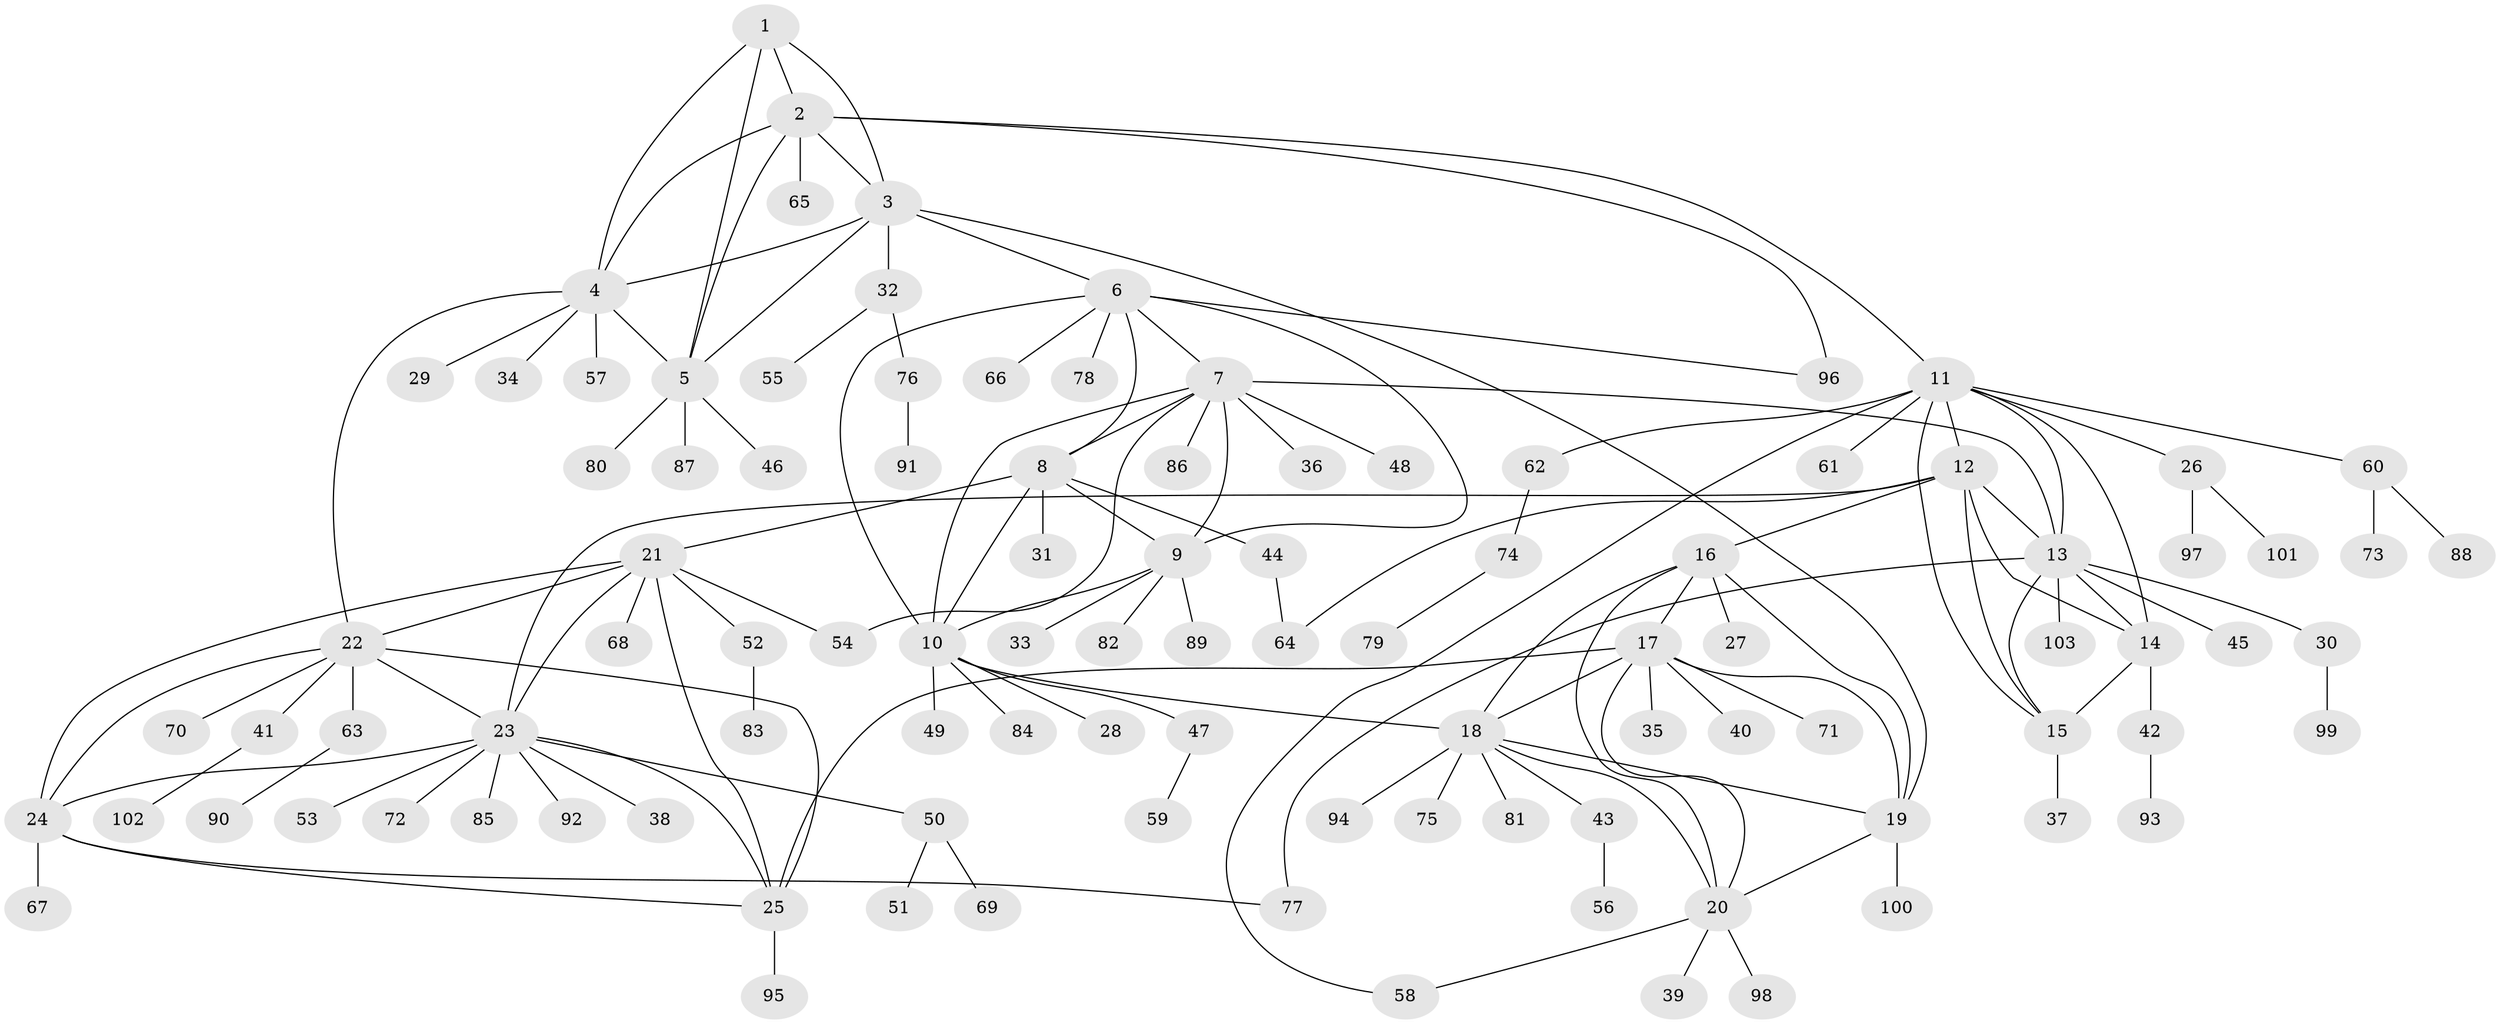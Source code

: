 // coarse degree distribution, {4: 0.13333333333333333, 3: 0.03333333333333333, 1: 0.7333333333333333, 5: 0.03333333333333333, 11: 0.06666666666666667}
// Generated by graph-tools (version 1.1) at 2025/57/03/04/25 21:57:48]
// undirected, 103 vertices, 143 edges
graph export_dot {
graph [start="1"]
  node [color=gray90,style=filled];
  1;
  2;
  3;
  4;
  5;
  6;
  7;
  8;
  9;
  10;
  11;
  12;
  13;
  14;
  15;
  16;
  17;
  18;
  19;
  20;
  21;
  22;
  23;
  24;
  25;
  26;
  27;
  28;
  29;
  30;
  31;
  32;
  33;
  34;
  35;
  36;
  37;
  38;
  39;
  40;
  41;
  42;
  43;
  44;
  45;
  46;
  47;
  48;
  49;
  50;
  51;
  52;
  53;
  54;
  55;
  56;
  57;
  58;
  59;
  60;
  61;
  62;
  63;
  64;
  65;
  66;
  67;
  68;
  69;
  70;
  71;
  72;
  73;
  74;
  75;
  76;
  77;
  78;
  79;
  80;
  81;
  82;
  83;
  84;
  85;
  86;
  87;
  88;
  89;
  90;
  91;
  92;
  93;
  94;
  95;
  96;
  97;
  98;
  99;
  100;
  101;
  102;
  103;
  1 -- 2;
  1 -- 3;
  1 -- 4;
  1 -- 5;
  2 -- 3;
  2 -- 4;
  2 -- 5;
  2 -- 11;
  2 -- 65;
  2 -- 96;
  3 -- 4;
  3 -- 5;
  3 -- 6;
  3 -- 19;
  3 -- 32;
  4 -- 5;
  4 -- 22;
  4 -- 29;
  4 -- 34;
  4 -- 57;
  5 -- 46;
  5 -- 80;
  5 -- 87;
  6 -- 7;
  6 -- 8;
  6 -- 9;
  6 -- 10;
  6 -- 66;
  6 -- 78;
  6 -- 96;
  7 -- 8;
  7 -- 9;
  7 -- 10;
  7 -- 13;
  7 -- 36;
  7 -- 48;
  7 -- 54;
  7 -- 86;
  8 -- 9;
  8 -- 10;
  8 -- 21;
  8 -- 31;
  8 -- 44;
  9 -- 10;
  9 -- 33;
  9 -- 82;
  9 -- 89;
  10 -- 18;
  10 -- 28;
  10 -- 47;
  10 -- 49;
  10 -- 84;
  11 -- 12;
  11 -- 13;
  11 -- 14;
  11 -- 15;
  11 -- 26;
  11 -- 58;
  11 -- 60;
  11 -- 61;
  11 -- 62;
  12 -- 13;
  12 -- 14;
  12 -- 15;
  12 -- 16;
  12 -- 23;
  12 -- 64;
  13 -- 14;
  13 -- 15;
  13 -- 30;
  13 -- 45;
  13 -- 77;
  13 -- 103;
  14 -- 15;
  14 -- 42;
  15 -- 37;
  16 -- 17;
  16 -- 18;
  16 -- 19;
  16 -- 20;
  16 -- 27;
  17 -- 18;
  17 -- 19;
  17 -- 20;
  17 -- 25;
  17 -- 35;
  17 -- 40;
  17 -- 71;
  18 -- 19;
  18 -- 20;
  18 -- 43;
  18 -- 75;
  18 -- 81;
  18 -- 94;
  19 -- 20;
  19 -- 100;
  20 -- 39;
  20 -- 58;
  20 -- 98;
  21 -- 22;
  21 -- 23;
  21 -- 24;
  21 -- 25;
  21 -- 52;
  21 -- 54;
  21 -- 68;
  22 -- 23;
  22 -- 24;
  22 -- 25;
  22 -- 41;
  22 -- 63;
  22 -- 70;
  23 -- 24;
  23 -- 25;
  23 -- 38;
  23 -- 50;
  23 -- 53;
  23 -- 72;
  23 -- 85;
  23 -- 92;
  24 -- 25;
  24 -- 67;
  24 -- 77;
  25 -- 95;
  26 -- 97;
  26 -- 101;
  30 -- 99;
  32 -- 55;
  32 -- 76;
  41 -- 102;
  42 -- 93;
  43 -- 56;
  44 -- 64;
  47 -- 59;
  50 -- 51;
  50 -- 69;
  52 -- 83;
  60 -- 73;
  60 -- 88;
  62 -- 74;
  63 -- 90;
  74 -- 79;
  76 -- 91;
}
